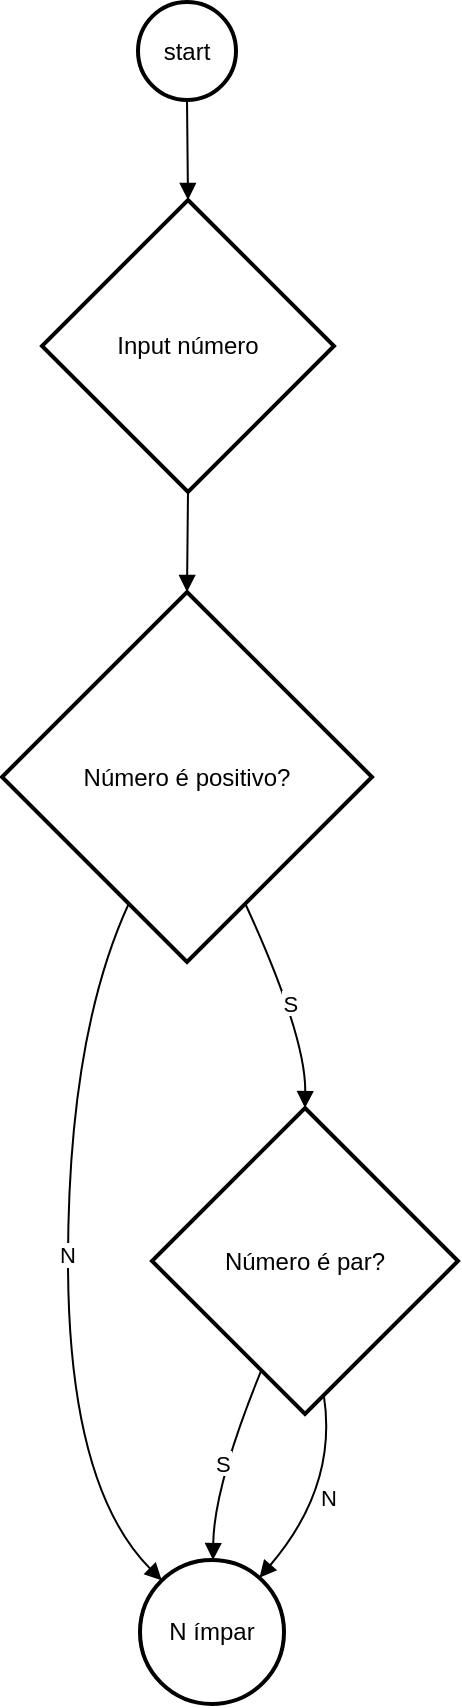 <mxfile version="24.7.17">
  <diagram name="Página-1" id="E1EW0vxKmC-8pE9p5m_a">
    <mxGraphModel>
      <root>
        <mxCell id="0" />
        <mxCell id="1" parent="0" />
        <mxCell id="2" value="start" style="ellipse;aspect=fixed;strokeWidth=2;whiteSpace=wrap;" vertex="1" parent="1">
          <mxGeometry x="76" y="8" width="49" height="49" as="geometry" />
        </mxCell>
        <mxCell id="3" value="Input número" style="rhombus;strokeWidth=2;whiteSpace=wrap;" vertex="1" parent="1">
          <mxGeometry x="28" y="107" width="146" height="146" as="geometry" />
        </mxCell>
        <mxCell id="4" value="Número é positivo?" style="rhombus;strokeWidth=2;whiteSpace=wrap;" vertex="1" parent="1">
          <mxGeometry x="8" y="303" width="185" height="185" as="geometry" />
        </mxCell>
        <mxCell id="5" value="N ímpar" style="ellipse;aspect=fixed;strokeWidth=2;whiteSpace=wrap;" vertex="1" parent="1">
          <mxGeometry x="77" y="787" width="72" height="72" as="geometry" />
        </mxCell>
        <mxCell id="6" value="Número é par?" style="rhombus;strokeWidth=2;whiteSpace=wrap;" vertex="1" parent="1">
          <mxGeometry x="83" y="561" width="153" height="153" as="geometry" />
        </mxCell>
        <mxCell id="7" value="" style="curved=1;startArrow=none;endArrow=block;exitX=0.5;exitY=1.01;entryX=0.5;entryY=0;" edge="1" parent="1" source="2" target="3">
          <mxGeometry relative="1" as="geometry">
            <Array as="points" />
          </mxGeometry>
        </mxCell>
        <mxCell id="8" value="" style="curved=1;startArrow=none;endArrow=block;exitX=0.5;exitY=1;entryX=0.5;entryY=0;" edge="1" parent="1" source="3" target="4">
          <mxGeometry relative="1" as="geometry">
            <Array as="points" />
          </mxGeometry>
        </mxCell>
        <mxCell id="9" value="N" style="curved=1;startArrow=none;endArrow=block;exitX=0.27;exitY=1;entryX=0.01;entryY=0;" edge="1" parent="1" source="4" target="5">
          <mxGeometry relative="1" as="geometry">
            <Array as="points">
              <mxPoint x="41" y="525" />
              <mxPoint x="41" y="750" />
            </Array>
          </mxGeometry>
        </mxCell>
        <mxCell id="10" value="S" style="curved=1;startArrow=none;endArrow=block;exitX=0.73;exitY=1;entryX=0.5;entryY=0;" edge="1" parent="1" source="4" target="6">
          <mxGeometry relative="1" as="geometry">
            <Array as="points">
              <mxPoint x="160" y="525" />
            </Array>
          </mxGeometry>
        </mxCell>
        <mxCell id="11" value="S" style="curved=1;startArrow=none;endArrow=block;exitX=0.3;exitY=1;entryX=0.51;entryY=0;" edge="1" parent="1" source="6" target="5">
          <mxGeometry relative="1" as="geometry">
            <Array as="points">
              <mxPoint x="114" y="750" />
            </Array>
          </mxGeometry>
        </mxCell>
        <mxCell id="12" value="N" style="curved=1;startArrow=none;endArrow=block;exitX=0.57;exitY=1;entryX=0.94;entryY=0;" edge="1" parent="1" source="6" target="5">
          <mxGeometry relative="1" as="geometry">
            <Array as="points">
              <mxPoint x="176" y="750" />
            </Array>
          </mxGeometry>
        </mxCell>
      </root>
    </mxGraphModel>
  </diagram>
</mxfile>
